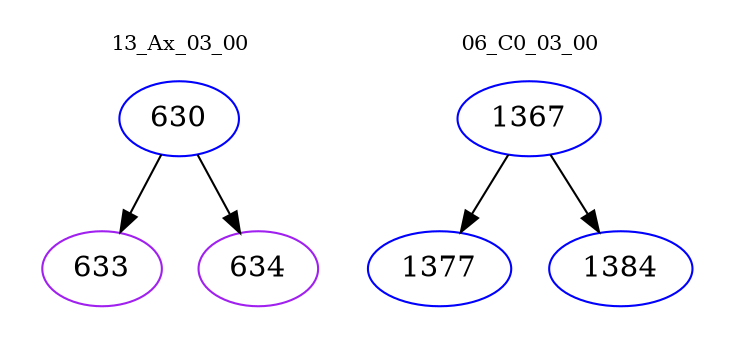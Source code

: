 digraph{
subgraph cluster_0 {
color = white
label = "13_Ax_03_00";
fontsize=10;
T0_630 [label="630", color="blue"]
T0_630 -> T0_633 [color="black"]
T0_633 [label="633", color="purple"]
T0_630 -> T0_634 [color="black"]
T0_634 [label="634", color="purple"]
}
subgraph cluster_1 {
color = white
label = "06_C0_03_00";
fontsize=10;
T1_1367 [label="1367", color="blue"]
T1_1367 -> T1_1377 [color="black"]
T1_1377 [label="1377", color="blue"]
T1_1367 -> T1_1384 [color="black"]
T1_1384 [label="1384", color="blue"]
}
}
